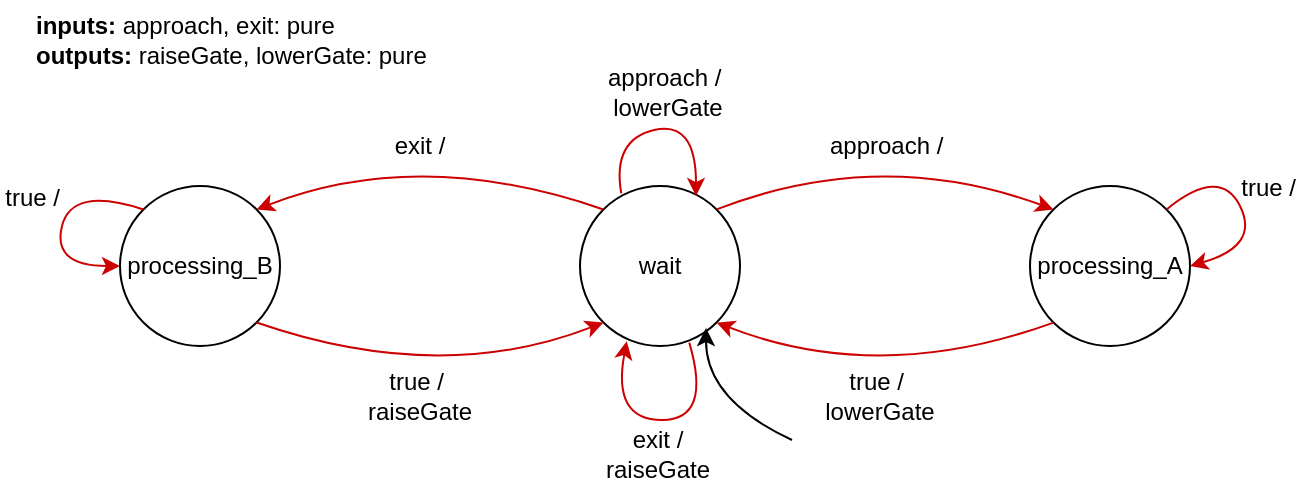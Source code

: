 <mxfile version="14.4.3" type="device"><diagram id="_0oC7uV5XCivWyWWmqVy" name="Page-1"><mxGraphModel dx="782" dy="469" grid="1" gridSize="10" guides="1" tooltips="1" connect="1" arrows="1" fold="1" page="1" pageScale="1" pageWidth="850" pageHeight="1100" math="0" shadow="0"><root><mxCell id="0"/><mxCell id="1" parent="0"/><mxCell id="Eq-3WTElnbCDZAMwR8S5-2" value="&lt;b&gt;inputs: &lt;/b&gt;approach, exit: pure&lt;br&gt;&lt;b&gt;outputs:&lt;/b&gt;&amp;nbsp;raiseGate, lowerGate: pure" style="text;html=1;strokeColor=none;fillColor=none;align=left;verticalAlign=middle;whiteSpace=wrap;rounded=0;" parent="1" vertex="1"><mxGeometry x="50" y="50" width="200" height="40" as="geometry"/></mxCell><mxCell id="KMmVpW_IU7sG_my_lD4t-1" value="processing_A" style="ellipse;whiteSpace=wrap;html=1;aspect=fixed;" parent="1" vertex="1"><mxGeometry x="549" y="143" width="80" height="80" as="geometry"/></mxCell><mxCell id="KMmVpW_IU7sG_my_lD4t-2" value="wait&lt;br&gt;" style="ellipse;whiteSpace=wrap;html=1;aspect=fixed;" parent="1" vertex="1"><mxGeometry x="324" y="143" width="80" height="80" as="geometry"/></mxCell><mxCell id="KMmVpW_IU7sG_my_lD4t-4" value="processing_B" style="ellipse;whiteSpace=wrap;html=1;aspect=fixed;" parent="1" vertex="1"><mxGeometry x="94" y="143" width="80" height="80" as="geometry"/></mxCell><mxCell id="KMmVpW_IU7sG_my_lD4t-5" value="approach /&amp;nbsp;" style="text;html=1;strokeColor=none;fillColor=none;align=center;verticalAlign=middle;whiteSpace=wrap;rounded=0;rotation=0;" parent="1" vertex="1"><mxGeometry x="444" y="113" width="70" height="20" as="geometry"/></mxCell><mxCell id="KMmVpW_IU7sG_my_lD4t-6" value="true /&amp;nbsp;&lt;br&gt;lowerGate" style="text;html=1;strokeColor=none;fillColor=none;align=center;verticalAlign=middle;whiteSpace=wrap;rounded=0;rotation=0;" parent="1" vertex="1"><mxGeometry x="444" y="233" width="60" height="30" as="geometry"/></mxCell><mxCell id="KMmVpW_IU7sG_my_lD4t-7" value="exit /" style="text;html=1;strokeColor=none;fillColor=none;align=center;verticalAlign=middle;whiteSpace=wrap;rounded=0;" parent="1" vertex="1"><mxGeometry x="224" y="113" width="40" height="20" as="geometry"/></mxCell><mxCell id="KMmVpW_IU7sG_my_lD4t-8" value="true /&amp;nbsp;&lt;br&gt;raiseGate" style="text;html=1;strokeColor=none;fillColor=none;align=center;verticalAlign=middle;whiteSpace=wrap;rounded=0;" parent="1" vertex="1"><mxGeometry x="214" y="233" width="60" height="30" as="geometry"/></mxCell><mxCell id="KMmVpW_IU7sG_my_lD4t-10" value="" style="endArrow=classic;html=1;entryX=0;entryY=0;entryDx=0;entryDy=0;exitX=1;exitY=0;exitDx=0;exitDy=0;curved=1;strokeColor=#CC0000;" parent="1" source="KMmVpW_IU7sG_my_lD4t-2" target="KMmVpW_IU7sG_my_lD4t-1" edge="1"><mxGeometry width="50" height="50" relative="1" as="geometry"><mxPoint x="314" y="253" as="sourcePoint"/><mxPoint x="364" y="203" as="targetPoint"/><Array as="points"><mxPoint x="474" y="123"/></Array></mxGeometry></mxCell><mxCell id="KMmVpW_IU7sG_my_lD4t-11" value="" style="endArrow=classic;html=1;entryX=1;entryY=1;entryDx=0;entryDy=0;exitX=0;exitY=1;exitDx=0;exitDy=0;curved=1;strokeColor=#CC0000;" parent="1" source="KMmVpW_IU7sG_my_lD4t-1" target="KMmVpW_IU7sG_my_lD4t-2" edge="1"><mxGeometry width="50" height="50" relative="1" as="geometry"><mxPoint x="314" y="253" as="sourcePoint"/><mxPoint x="364" y="203" as="targetPoint"/><Array as="points"><mxPoint x="474" y="243"/></Array></mxGeometry></mxCell><mxCell id="KMmVpW_IU7sG_my_lD4t-12" value="" style="endArrow=classic;html=1;entryX=1;entryY=0;entryDx=0;entryDy=0;exitX=0;exitY=0;exitDx=0;exitDy=0;curved=1;strokeColor=#CC0000;" parent="1" source="KMmVpW_IU7sG_my_lD4t-2" target="KMmVpW_IU7sG_my_lD4t-4" edge="1"><mxGeometry width="50" height="50" relative="1" as="geometry"><mxPoint x="314" y="253" as="sourcePoint"/><mxPoint x="364" y="203" as="targetPoint"/><Array as="points"><mxPoint x="244" y="123"/></Array></mxGeometry></mxCell><mxCell id="KMmVpW_IU7sG_my_lD4t-13" value="" style="endArrow=classic;html=1;exitX=1;exitY=1;exitDx=0;exitDy=0;entryX=0;entryY=1;entryDx=0;entryDy=0;curved=1;strokeColor=#CC0000;" parent="1" source="KMmVpW_IU7sG_my_lD4t-4" target="KMmVpW_IU7sG_my_lD4t-2" edge="1"><mxGeometry width="50" height="50" relative="1" as="geometry"><mxPoint x="314" y="253" as="sourcePoint"/><mxPoint x="364" y="203" as="targetPoint"/><Array as="points"><mxPoint x="254" y="243"/></Array></mxGeometry></mxCell><mxCell id="KMmVpW_IU7sG_my_lD4t-15" value="" style="endArrow=classic;html=1;strokeColor=#CC0000;exitX=1;exitY=0;exitDx=0;exitDy=0;entryX=1;entryY=0.5;entryDx=0;entryDy=0;curved=1;" parent="1" source="KMmVpW_IU7sG_my_lD4t-1" target="KMmVpW_IU7sG_my_lD4t-1" edge="1"><mxGeometry width="50" height="50" relative="1" as="geometry"><mxPoint x="644" y="113" as="sourcePoint"/><mxPoint x="694" y="63" as="targetPoint"/><Array as="points"><mxPoint x="644" y="133"/><mxPoint x="664" y="173"/></Array></mxGeometry></mxCell><mxCell id="KMmVpW_IU7sG_my_lD4t-16" value="true /&amp;nbsp;" style="text;html=1;strokeColor=none;fillColor=none;align=center;verticalAlign=middle;whiteSpace=wrap;rounded=0;rotation=0;" parent="1" vertex="1"><mxGeometry x="652" y="134" width="36" height="20" as="geometry"/></mxCell><mxCell id="KMmVpW_IU7sG_my_lD4t-17" value="true /&amp;nbsp;" style="text;html=1;strokeColor=none;fillColor=none;align=center;verticalAlign=middle;whiteSpace=wrap;rounded=0;rotation=0;" parent="1" vertex="1"><mxGeometry x="34" y="139" width="36" height="20" as="geometry"/></mxCell><mxCell id="KMmVpW_IU7sG_my_lD4t-18" value="" style="endArrow=classic;html=1;strokeColor=#CC0000;exitX=0;exitY=0;exitDx=0;exitDy=0;entryX=0;entryY=0.5;entryDx=0;entryDy=0;curved=1;" parent="1" source="KMmVpW_IU7sG_my_lD4t-4" target="KMmVpW_IU7sG_my_lD4t-4" edge="1"><mxGeometry width="50" height="50" relative="1" as="geometry"><mxPoint x="627.284" y="200.716" as="sourcePoint"/><mxPoint x="639" y="229" as="targetPoint"/><Array as="points"><mxPoint x="70" y="143"/><mxPoint x="60" y="183"/></Array></mxGeometry></mxCell><mxCell id="FJUYQmWrJXr4ru2EpGSK-1" value="" style="endArrow=classic;html=1;exitX=0.258;exitY=0.046;exitDx=0;exitDy=0;exitPerimeter=0;curved=1;entryX=0.725;entryY=0.063;entryDx=0;entryDy=0;entryPerimeter=0;strokeColor=#CC0000;" parent="1" source="KMmVpW_IU7sG_my_lD4t-2" target="KMmVpW_IU7sG_my_lD4t-2" edge="1"><mxGeometry width="50" height="50" relative="1" as="geometry"><mxPoint x="340" y="100" as="sourcePoint"/><mxPoint x="410" y="90" as="targetPoint"/><Array as="points"><mxPoint x="340" y="120"/><mxPoint x="382" y="110"/></Array></mxGeometry></mxCell><mxCell id="FJUYQmWrJXr4ru2EpGSK-2" value="approach /&amp;nbsp;&lt;br&gt;lowerGate" style="text;html=1;strokeColor=none;fillColor=none;align=center;verticalAlign=middle;whiteSpace=wrap;rounded=0;rotation=0;" parent="1" vertex="1"><mxGeometry x="333" y="82" width="70" height="27" as="geometry"/></mxCell><mxCell id="FJUYQmWrJXr4ru2EpGSK-3" value="" style="endArrow=classic;html=1;exitX=0.683;exitY=0.979;exitDx=0;exitDy=0;exitPerimeter=0;curved=1;entryX=0.292;entryY=0.971;entryDx=0;entryDy=0;entryPerimeter=0;strokeColor=#CC0000;" parent="1" source="KMmVpW_IU7sG_my_lD4t-2" target="KMmVpW_IU7sG_my_lD4t-2" edge="1"><mxGeometry width="50" height="50" relative="1" as="geometry"><mxPoint x="354.64" y="279.68" as="sourcePoint"/><mxPoint x="392" y="281.04" as="targetPoint"/><Array as="points"><mxPoint x="390" y="260"/><mxPoint x="340" y="260"/></Array></mxGeometry></mxCell><mxCell id="FJUYQmWrJXr4ru2EpGSK-4" value="exit /&lt;br&gt;raiseGate" style="text;html=1;strokeColor=none;fillColor=none;align=center;verticalAlign=middle;whiteSpace=wrap;rounded=0;" parent="1" vertex="1"><mxGeometry x="335" y="263" width="56" height="27" as="geometry"/></mxCell><mxCell id="FJUYQmWrJXr4ru2EpGSK-5" value="" style="endArrow=classic;html=1;curved=1;" parent="1" edge="1"><mxGeometry width="50" height="50" relative="1" as="geometry"><mxPoint x="430" y="270" as="sourcePoint"/><mxPoint x="387" y="214" as="targetPoint"/><Array as="points"><mxPoint x="387" y="250"/></Array></mxGeometry></mxCell></root></mxGraphModel></diagram></mxfile>